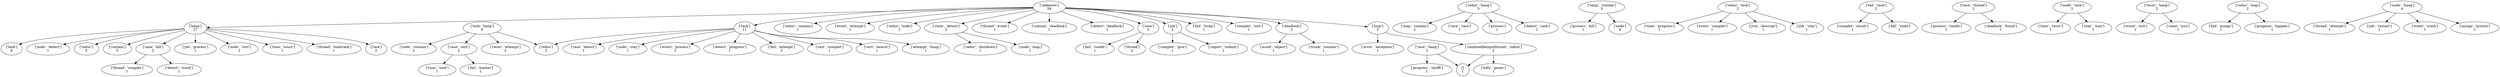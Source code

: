 strict digraph  {
	"['unknown']
58" -> "['hang']
27";
	"['unknown']
58" -> "['task']
11";
	"['unknown']
58" -> "['reduc', 'contain']
1";
	"['unknown']
58" -> "['event', 'attempt']
1";
	"['unknown']
58" -> "['reduc', 'node']
1";
	"['unknown']
58" -> "['state', 'detect']
2";
	"['unknown']
58" -> "['thread', 'event']
1";
	"['unknown']
58" -> "['contain', 'deadlock']
1";
	"['unknown']
58" -> "['detect', 'deadlock']
1";
	"['unknown']
58" -> "['race']
3";
	"['unknown']
58" -> "['job']
2";
	"['unknown']
58" -> "['fail', 'hung']
1";
	"['unknown']
58" -> "['complet', 'sort']
1";
	"['unknown']
58" -> "['deadlock']
2";
	"['unknown']
58" -> "['loop']
3";
	"['hang']
27" -> "['task']
8";
	"['hang']
27" -> "['node', 'detect']
1";
	"['hang']
27" -> "['reduc']
5";
	"['hang']
27" -> "['contain']
5";
	"['hang']
27" -> "['case', 'kill']
2";
	"['hang']
27" -> "['job', 'process']
1";
	"['hang']
27" -> "['node', 'sort']
1";
	"['hang']
27" -> "['time', 'sourc']
1";
	"['hang']
27" -> "['thread', 'tasktrack']
1";
	"['hang']
27" -> "['race']
2";
	"['task']
11" -> "['reduc']
2";
	"['task']
11" -> "['race', 'detect']
1";
	"['task']
11" -> "['node', 'stay']
1";
	"['task']
11" -> "['event', 'process']
1";
	"['task']
11" -> "['detect', 'progress']
1";
	"['task']
11" -> "['fail', 'attempt']
2";
	"['task']
11" -> "['exit', 'complet']
1";
	"['task']
11" -> "['sort', 'execut']
1";
	"['task']
11" -> "['attempt', 'hung']
1";
	"['state', 'detect']
2" -> "['reduc', 'shutdown']
1";
	"['state', 'detect']
2" -> "['node', 'map']
1";
	"['race']
3" -> "['fail', 'condit']
1";
	"['race']
3" -> "['thread']
2";
	"['job']
2" -> "['complet', 'give']
1";
	"['job']
2" -> "['report', 'submit']
1";
	"['deadlock']
2" -> "['avoid', 'object']
1";
	"['deadlock']
2" -> "['trunk', 'counter']
1";
	"['loop']
3" -> "['error', 'exception']
1";
	"['loop']
3" -> "['combinefileinputformat', 'infinit']
2";
	"['case', 'kill']
2" -> "['thread', 'complet']
1";
	"['case', 'kill']
2" -> "['detect', 'crash']
1";
	"['combinefileinputformat', 'infinit']
2" -> "[]
1";
	"['combinefileinputformat', 'infinit']
2" -> "['hdfs', 'gener']
1";
	"['task', 'hang']
8" -> "['reduc']
2";
	"['task', 'hang']
8" -> "['node', 'contain']
2";
	"['task', 'hang']
8" -> "['case', 'exit']
2";
	"['task', 'hang']
8" -> "['recov', 'attempt']
2";
	"['case', 'exit']
2" -> "['time', 'wait']
1";
	"['case', 'exit']
2" -> "['fail', 'master']
1";
	"['reduc', 'hang']
5" -> "['map', 'contain']
2";
	"['reduc', 'hang']
5" -> "['race', 'case']
1";
	"['reduc', 'hang']
5" -> "['process']
1";
	"['reduc', 'hang']
5" -> "['detect', 'case']
1";
	"['hang', 'contain']
5" -> "['process', 'kill']
1";
	"['hang', 'contain']
5" -> "['node']
4";
	"['race', 'hang']
2" -> "['progress', 'shuffl']
1";
	"['race', 'hang']
2" -> "[]
1";
	"['reduc', 'task']
2" -> "['time', 'progress']
1";
	"['reduc', 'task']
2" -> "['event', 'complet']
1";
	"['reduc', 'task']
2" -> "['jvm', 'descript']
1";
	"['reduc', 'task']
2" -> "['job', 'stay']
1";
	"['fail', 'task']
2" -> "['complet', 'result']
1";
	"['fail', 'task']
2" -> "['kill', 'state']
1";
	"['race', 'thread']
2" -> "['process', 'condit']
1";
	"['race', 'thread']
2" -> "['deadlock', 'found']
1";
	"['node', 'task']
2" -> "['time', 'recov']
1";
	"['node', 'task']
2" -> "['stay', 'wait']
1";
	"['recov', 'hang']
2" -> "['event', 'exit']
1";
	"['recov', 'hang']
2" -> "['state', 'issu']
1";
	"['reduc', 'map']
2" -> "['fail', 'assign']
1";
	"['reduc', 'map']
2" -> "['progress', 'happen']
1";
	"['node', 'hang']
4" -> "['thread', 'attempt']
1";
	"['node', 'hang']
4" -> "['job', 'restart']
1";
	"['node', 'hang']
4" -> "['event', 'crash']
1";
	"['node', 'hang']
4" -> "['assign', 'prioriti']
1";
}
